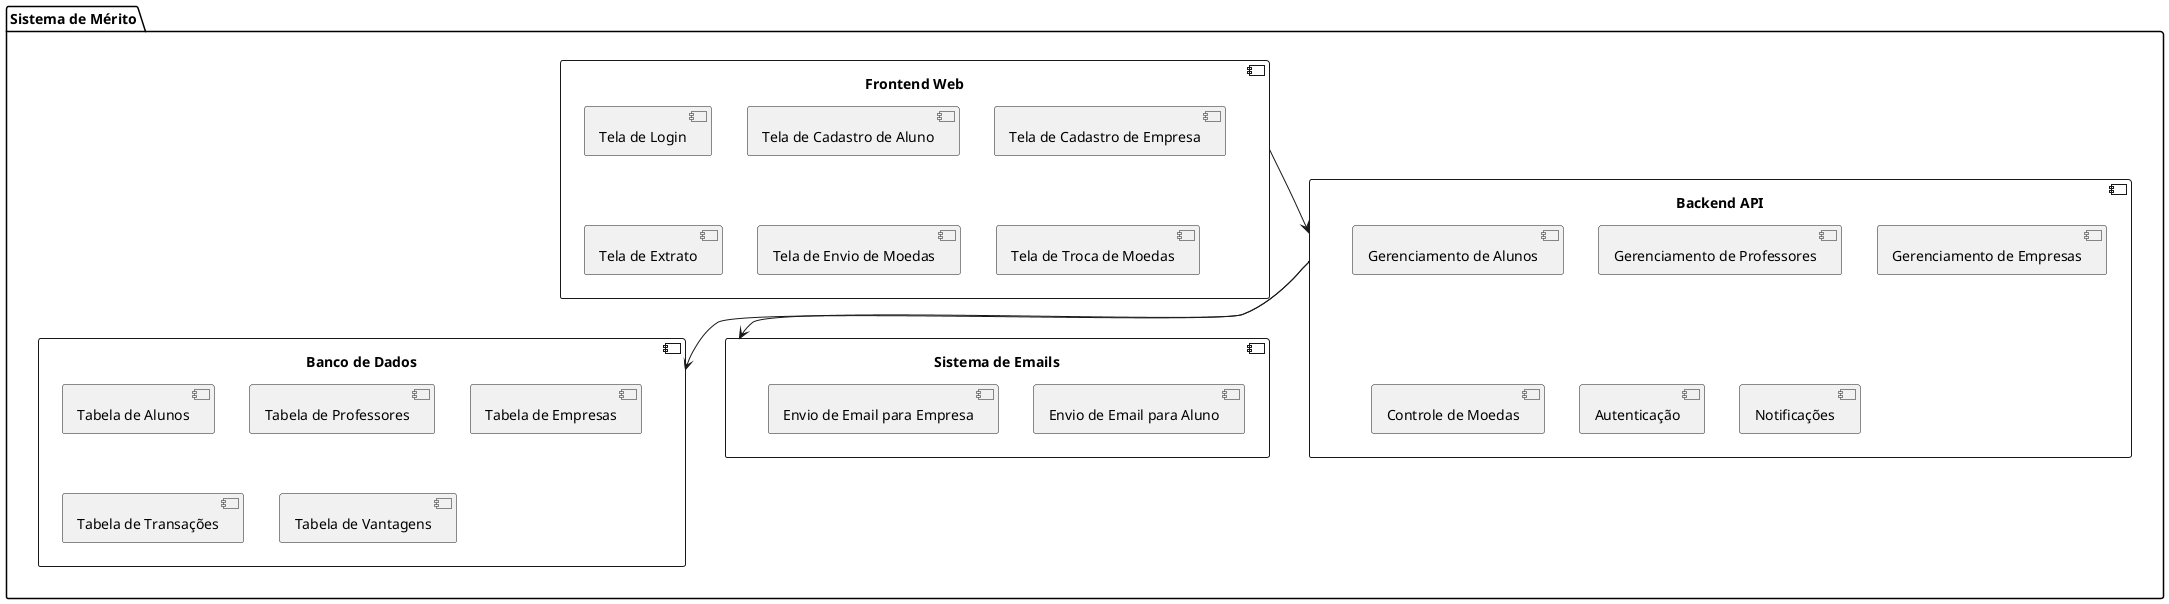 @startuml
package "Sistema de Mérito" {
    [Frontend Web] --> [Backend API]
    [Backend API] --> [Banco de Dados]
    [Backend API] --> [Sistema de Emails]

    component "Frontend Web" {
        [Tela de Login]
        [Tela de Cadastro de Aluno]
        [Tela de Cadastro de Empresa]
        [Tela de Extrato]
        [Tela de Envio de Moedas]
        [Tela de Troca de Moedas]
    }

    component "Backend API" {
        [Gerenciamento de Alunos]
        [Gerenciamento de Professores]
        [Gerenciamento de Empresas]
        [Controle de Moedas]
        [Autenticação]
        [Notificações]
    }

    component "Banco de Dados" {
        [Tabela de Alunos]
        [Tabela de Professores]
        [Tabela de Empresas]
        [Tabela de Transações]
        [Tabela de Vantagens]
    }

    component "Sistema de Emails" {
        [Envio de Email para Aluno]
        [Envio de Email para Empresa]
    }
}
@enduml
